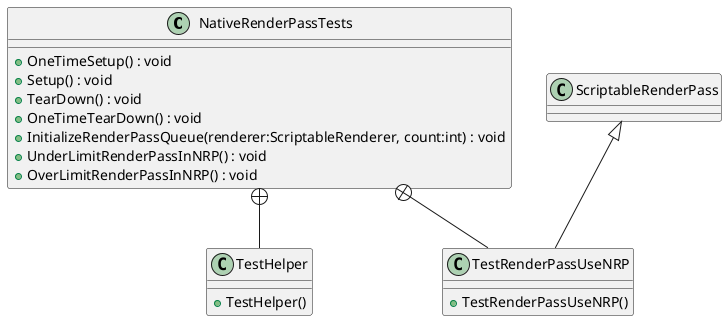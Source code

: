 @startuml
class NativeRenderPassTests {
    + OneTimeSetup() : void
    + Setup() : void
    + TearDown() : void
    + OneTimeTearDown() : void
    + InitializeRenderPassQueue(renderer:ScriptableRenderer, count:int) : void
    + UnderLimitRenderPassInNRP() : void
    + OverLimitRenderPassInNRP() : void
}
class TestHelper {
    + TestHelper()
}
class TestRenderPassUseNRP {
    + TestRenderPassUseNRP()
}
NativeRenderPassTests +-- TestHelper
NativeRenderPassTests +-- TestRenderPassUseNRP
ScriptableRenderPass <|-- TestRenderPassUseNRP
@enduml
